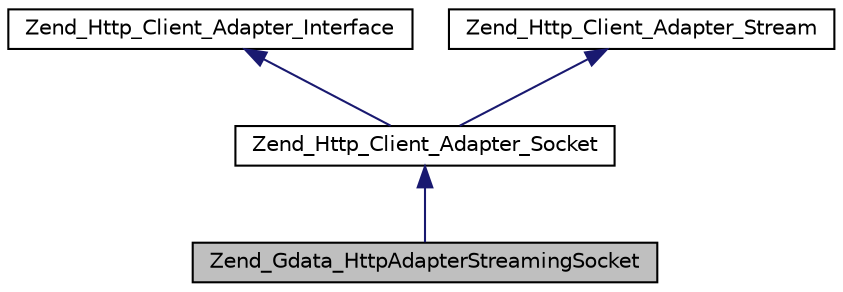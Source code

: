 digraph G
{
  edge [fontname="Helvetica",fontsize="10",labelfontname="Helvetica",labelfontsize="10"];
  node [fontname="Helvetica",fontsize="10",shape=record];
  Node1 [label="Zend_Gdata_HttpAdapterStreamingSocket",height=0.2,width=0.4,color="black", fillcolor="grey75", style="filled" fontcolor="black"];
  Node2 -> Node1 [dir="back",color="midnightblue",fontsize="10",style="solid",fontname="Helvetica"];
  Node2 [label="Zend_Http_Client_Adapter_Socket",height=0.2,width=0.4,color="black", fillcolor="white", style="filled",URL="$class_zend___http___client___adapter___socket.html"];
  Node3 -> Node2 [dir="back",color="midnightblue",fontsize="10",style="solid",fontname="Helvetica"];
  Node3 [label="Zend_Http_Client_Adapter_Interface",height=0.2,width=0.4,color="black", fillcolor="white", style="filled",URL="$interface_zend___http___client___adapter___interface.html"];
  Node4 -> Node2 [dir="back",color="midnightblue",fontsize="10",style="solid",fontname="Helvetica"];
  Node4 [label="Zend_Http_Client_Adapter_Stream",height=0.2,width=0.4,color="black", fillcolor="white", style="filled",URL="$interface_zend___http___client___adapter___stream.html"];
}
